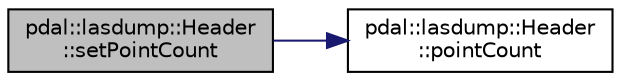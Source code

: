 digraph "pdal::lasdump::Header::setPointCount"
{
  edge [fontname="Helvetica",fontsize="10",labelfontname="Helvetica",labelfontsize="10"];
  node [fontname="Helvetica",fontsize="10",shape=record];
  rankdir="LR";
  Node1 [label="pdal::lasdump::Header\l::setPointCount",height=0.2,width=0.4,color="black", fillcolor="grey75", style="filled", fontcolor="black"];
  Node1 -> Node2 [color="midnightblue",fontsize="10",style="solid",fontname="Helvetica"];
  Node2 [label="pdal::lasdump::Header\l::pointCount",height=0.2,width=0.4,color="black", fillcolor="white", style="filled",URL="$classpdal_1_1lasdump_1_1Header.html#a3b71b27b49e29ea11823f79eb65d3af0",tooltip="Get total number of point records stored in the LAS file. "];
}

